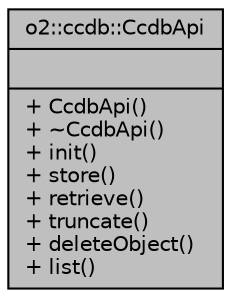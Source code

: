 digraph "o2::ccdb::CcdbApi"
{
 // INTERACTIVE_SVG=YES
  bgcolor="transparent";
  edge [fontname="Helvetica",fontsize="10",labelfontname="Helvetica",labelfontsize="10"];
  node [fontname="Helvetica",fontsize="10",shape=record];
  Node1 [label="{o2::ccdb::CcdbApi\n||+ CcdbApi()\l+ ~CcdbApi()\l+ init()\l+ store()\l+ retrieve()\l+ truncate()\l+ deleteObject()\l+ list()\l}",height=0.2,width=0.4,color="black", fillcolor="grey75", style="filled" fontcolor="black"];
}
